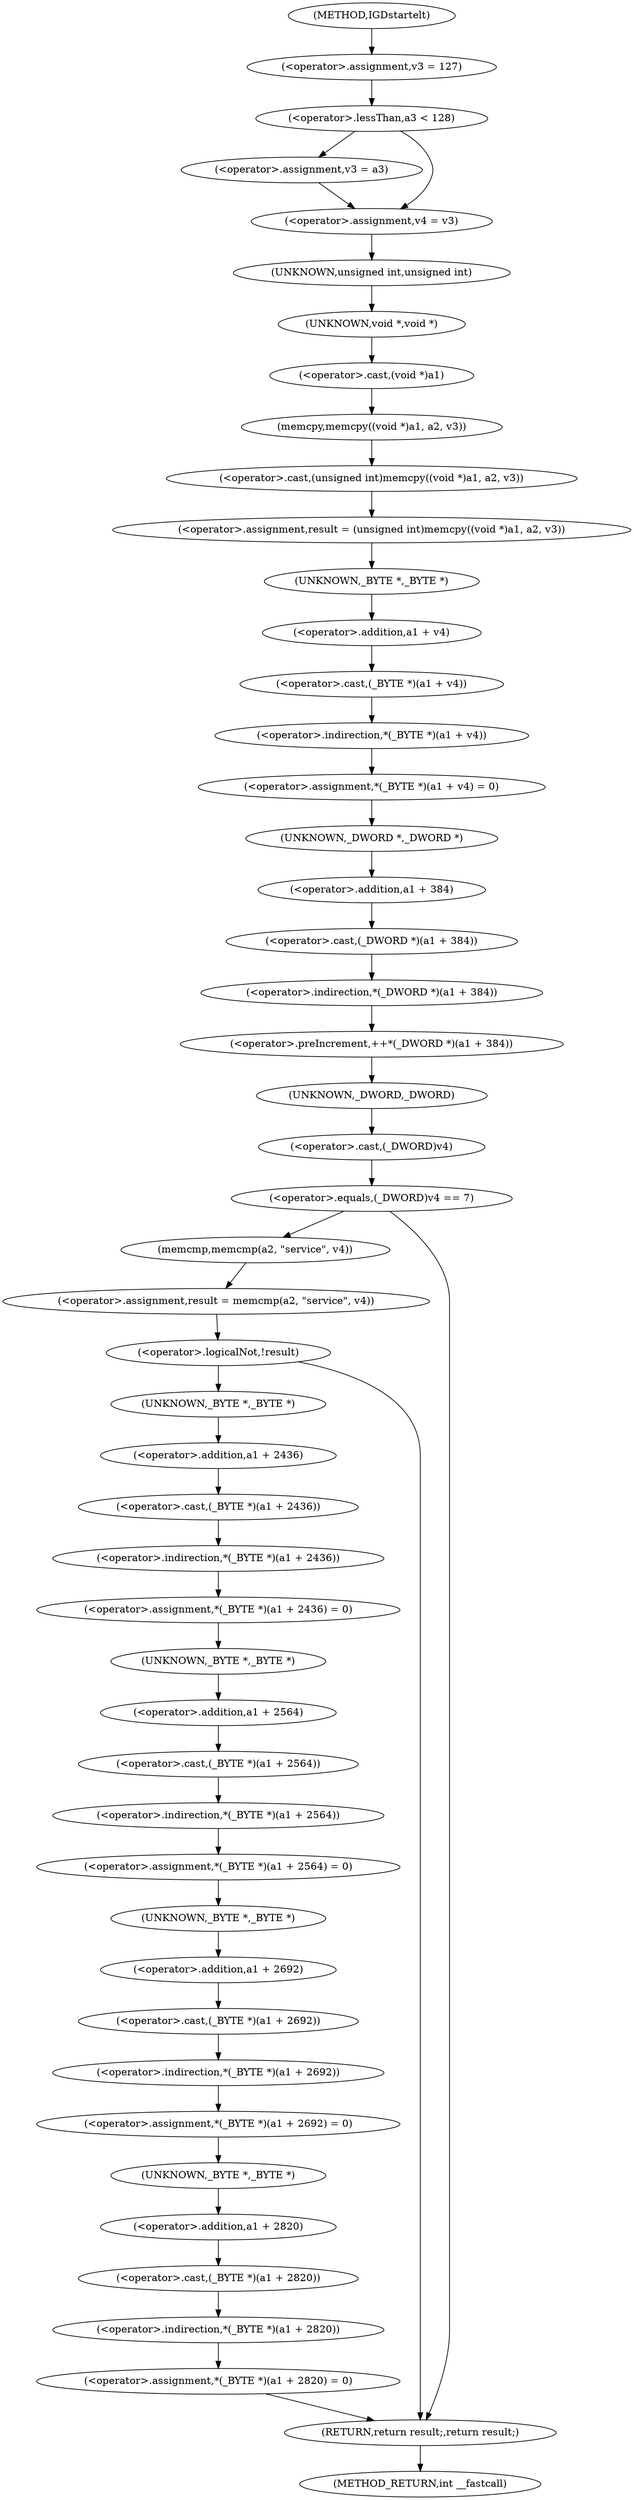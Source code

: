 digraph IGDstartelt {  
"1000112" [label = "(<operator>.assignment,v3 = 127)" ]
"1000116" [label = "(<operator>.lessThan,a3 < 128)" ]
"1000119" [label = "(<operator>.assignment,v3 = a3)" ]
"1000122" [label = "(<operator>.assignment,v4 = v3)" ]
"1000125" [label = "(<operator>.assignment,result = (unsigned int)memcpy((void *)a1, a2, v3))" ]
"1000127" [label = "(<operator>.cast,(unsigned int)memcpy((void *)a1, a2, v3))" ]
"1000128" [label = "(UNKNOWN,unsigned int,unsigned int)" ]
"1000129" [label = "(memcpy,memcpy((void *)a1, a2, v3))" ]
"1000130" [label = "(<operator>.cast,(void *)a1)" ]
"1000131" [label = "(UNKNOWN,void *,void *)" ]
"1000135" [label = "(<operator>.assignment,*(_BYTE *)(a1 + v4) = 0)" ]
"1000136" [label = "(<operator>.indirection,*(_BYTE *)(a1 + v4))" ]
"1000137" [label = "(<operator>.cast,(_BYTE *)(a1 + v4))" ]
"1000138" [label = "(UNKNOWN,_BYTE *,_BYTE *)" ]
"1000139" [label = "(<operator>.addition,a1 + v4)" ]
"1000143" [label = "(<operator>.preIncrement,++*(_DWORD *)(a1 + 384))" ]
"1000144" [label = "(<operator>.indirection,*(_DWORD *)(a1 + 384))" ]
"1000145" [label = "(<operator>.cast,(_DWORD *)(a1 + 384))" ]
"1000146" [label = "(UNKNOWN,_DWORD *,_DWORD *)" ]
"1000147" [label = "(<operator>.addition,a1 + 384)" ]
"1000151" [label = "(<operator>.equals,(_DWORD)v4 == 7)" ]
"1000152" [label = "(<operator>.cast,(_DWORD)v4)" ]
"1000153" [label = "(UNKNOWN,_DWORD,_DWORD)" ]
"1000157" [label = "(<operator>.assignment,result = memcmp(a2, \"service\", v4))" ]
"1000159" [label = "(memcmp,memcmp(a2, \"service\", v4))" ]
"1000164" [label = "(<operator>.logicalNot,!result)" ]
"1000167" [label = "(<operator>.assignment,*(_BYTE *)(a1 + 2436) = 0)" ]
"1000168" [label = "(<operator>.indirection,*(_BYTE *)(a1 + 2436))" ]
"1000169" [label = "(<operator>.cast,(_BYTE *)(a1 + 2436))" ]
"1000170" [label = "(UNKNOWN,_BYTE *,_BYTE *)" ]
"1000171" [label = "(<operator>.addition,a1 + 2436)" ]
"1000175" [label = "(<operator>.assignment,*(_BYTE *)(a1 + 2564) = 0)" ]
"1000176" [label = "(<operator>.indirection,*(_BYTE *)(a1 + 2564))" ]
"1000177" [label = "(<operator>.cast,(_BYTE *)(a1 + 2564))" ]
"1000178" [label = "(UNKNOWN,_BYTE *,_BYTE *)" ]
"1000179" [label = "(<operator>.addition,a1 + 2564)" ]
"1000183" [label = "(<operator>.assignment,*(_BYTE *)(a1 + 2692) = 0)" ]
"1000184" [label = "(<operator>.indirection,*(_BYTE *)(a1 + 2692))" ]
"1000185" [label = "(<operator>.cast,(_BYTE *)(a1 + 2692))" ]
"1000186" [label = "(UNKNOWN,_BYTE *,_BYTE *)" ]
"1000187" [label = "(<operator>.addition,a1 + 2692)" ]
"1000191" [label = "(<operator>.assignment,*(_BYTE *)(a1 + 2820) = 0)" ]
"1000192" [label = "(<operator>.indirection,*(_BYTE *)(a1 + 2820))" ]
"1000193" [label = "(<operator>.cast,(_BYTE *)(a1 + 2820))" ]
"1000194" [label = "(UNKNOWN,_BYTE *,_BYTE *)" ]
"1000195" [label = "(<operator>.addition,a1 + 2820)" ]
"1000199" [label = "(RETURN,return result;,return result;)" ]
"1000104" [label = "(METHOD,IGDstartelt)" ]
"1000201" [label = "(METHOD_RETURN,int __fastcall)" ]
  "1000112" -> "1000116" 
  "1000116" -> "1000119" 
  "1000116" -> "1000122" 
  "1000119" -> "1000122" 
  "1000122" -> "1000128" 
  "1000125" -> "1000138" 
  "1000127" -> "1000125" 
  "1000128" -> "1000131" 
  "1000129" -> "1000127" 
  "1000130" -> "1000129" 
  "1000131" -> "1000130" 
  "1000135" -> "1000146" 
  "1000136" -> "1000135" 
  "1000137" -> "1000136" 
  "1000138" -> "1000139" 
  "1000139" -> "1000137" 
  "1000143" -> "1000153" 
  "1000144" -> "1000143" 
  "1000145" -> "1000144" 
  "1000146" -> "1000147" 
  "1000147" -> "1000145" 
  "1000151" -> "1000159" 
  "1000151" -> "1000199" 
  "1000152" -> "1000151" 
  "1000153" -> "1000152" 
  "1000157" -> "1000164" 
  "1000159" -> "1000157" 
  "1000164" -> "1000170" 
  "1000164" -> "1000199" 
  "1000167" -> "1000178" 
  "1000168" -> "1000167" 
  "1000169" -> "1000168" 
  "1000170" -> "1000171" 
  "1000171" -> "1000169" 
  "1000175" -> "1000186" 
  "1000176" -> "1000175" 
  "1000177" -> "1000176" 
  "1000178" -> "1000179" 
  "1000179" -> "1000177" 
  "1000183" -> "1000194" 
  "1000184" -> "1000183" 
  "1000185" -> "1000184" 
  "1000186" -> "1000187" 
  "1000187" -> "1000185" 
  "1000191" -> "1000199" 
  "1000192" -> "1000191" 
  "1000193" -> "1000192" 
  "1000194" -> "1000195" 
  "1000195" -> "1000193" 
  "1000199" -> "1000201" 
  "1000104" -> "1000112" 
}

